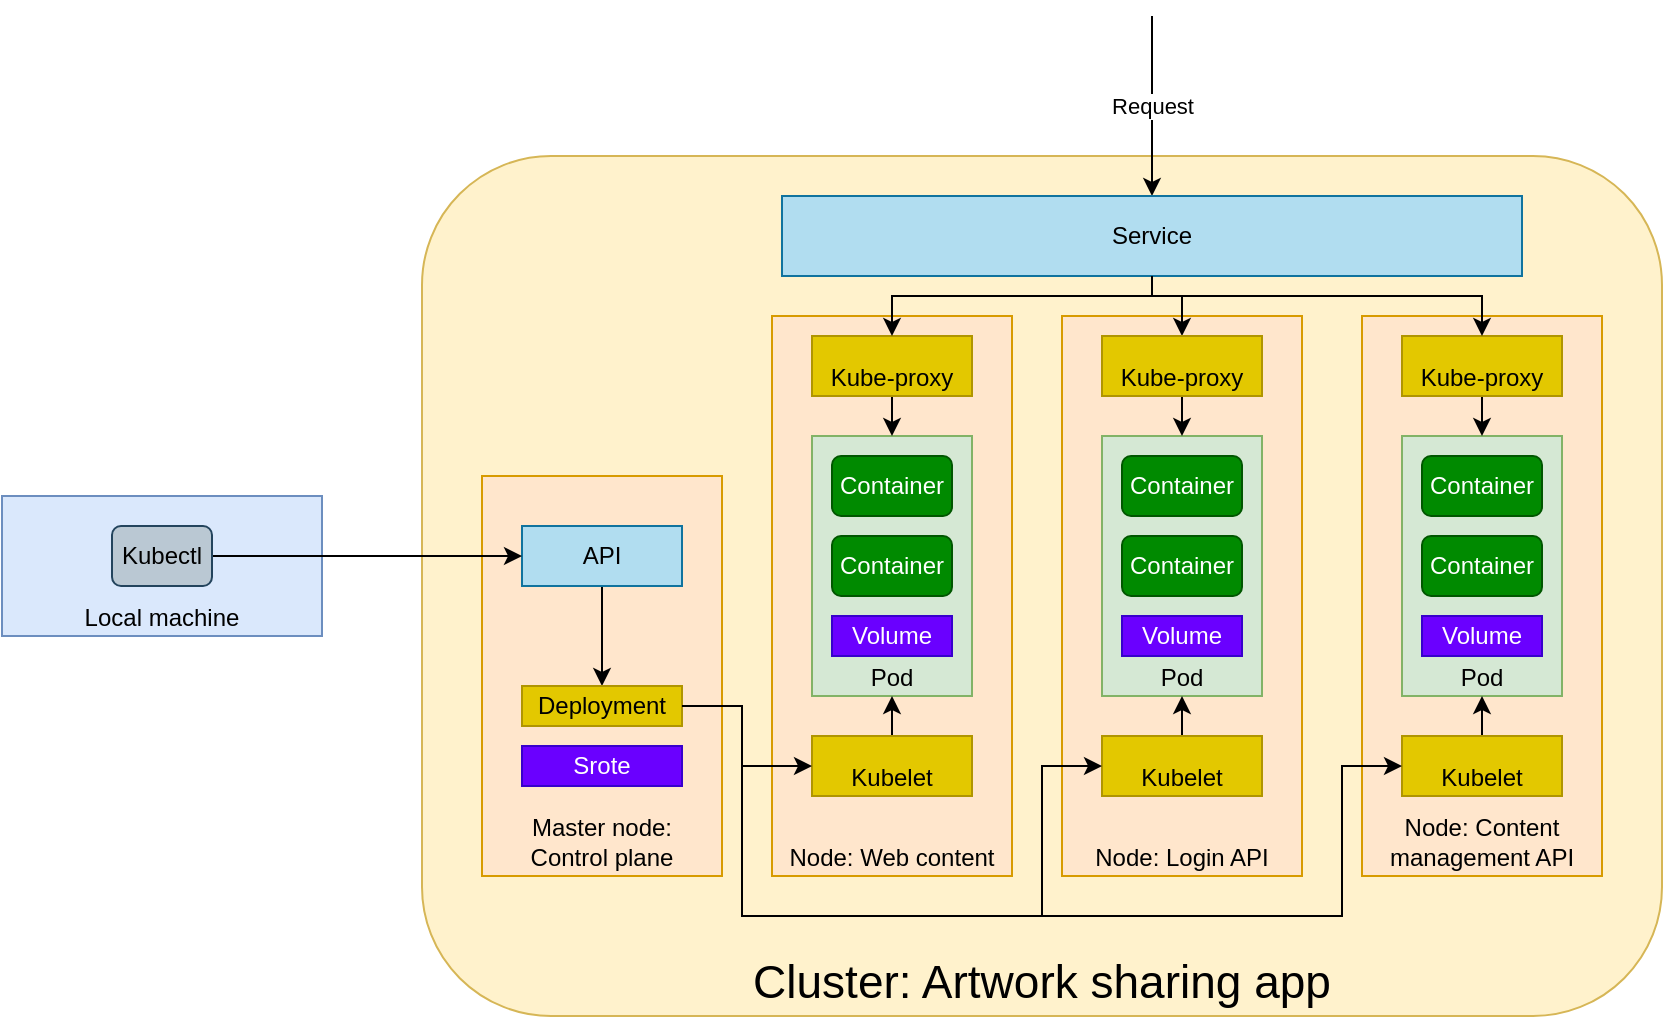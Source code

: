 <mxfile version="14.7.2" type="device"><diagram id="0eNek04YDZtKKiUmXDim" name="Page-1"><mxGraphModel dx="956" dy="464" grid="1" gridSize="10" guides="1" tooltips="1" connect="1" arrows="1" fold="1" page="1" pageScale="1" pageWidth="827" pageHeight="1169" math="0" shadow="0"><root><mxCell id="0"/><mxCell id="1" parent="0"/><mxCell id="daWIfX8C8Q5UbjuG0l1o-11" value="Cluster: Artwork sharing app" style="rounded=1;whiteSpace=wrap;html=1;verticalAlign=bottom;fillColor=#fff2cc;strokeColor=#d6b656;fontSize=23;" vertex="1" parent="1"><mxGeometry x="250" y="120" width="620" height="430" as="geometry"/></mxCell><mxCell id="daWIfX8C8Q5UbjuG0l1o-4" value="Master node:&lt;br&gt;Control plane" style="rounded=0;whiteSpace=wrap;html=1;verticalAlign=bottom;fillColor=#ffe6cc;strokeColor=#d79b00;" vertex="1" parent="1"><mxGeometry x="280" y="280" width="120" height="200" as="geometry"/></mxCell><mxCell id="daWIfX8C8Q5UbjuG0l1o-36" style="edgeStyle=orthogonalEdgeStyle;rounded=0;orthogonalLoop=1;jettySize=auto;html=1;exitX=0.5;exitY=1;exitDx=0;exitDy=0;entryX=0.5;entryY=0;entryDx=0;entryDy=0;" edge="1" parent="1" source="daWIfX8C8Q5UbjuG0l1o-3" target="daWIfX8C8Q5UbjuG0l1o-35"><mxGeometry relative="1" as="geometry"/></mxCell><mxCell id="daWIfX8C8Q5UbjuG0l1o-3" value="API" style="rounded=0;whiteSpace=wrap;html=1;verticalAlign=middle;fillColor=#b1ddf0;strokeColor=#10739e;" vertex="1" parent="1"><mxGeometry x="300" y="305" width="80" height="30" as="geometry"/></mxCell><mxCell id="daWIfX8C8Q5UbjuG0l1o-5" value="Local machine" style="rounded=0;whiteSpace=wrap;html=1;verticalAlign=bottom;fillColor=#dae8fc;strokeColor=#6c8ebf;" vertex="1" parent="1"><mxGeometry x="40" y="290" width="160" height="70" as="geometry"/></mxCell><mxCell id="daWIfX8C8Q5UbjuG0l1o-8" style="edgeStyle=orthogonalEdgeStyle;rounded=0;orthogonalLoop=1;jettySize=auto;html=1;exitX=1;exitY=0.5;exitDx=0;exitDy=0;entryX=0;entryY=0.5;entryDx=0;entryDy=0;" edge="1" parent="1" source="daWIfX8C8Q5UbjuG0l1o-6" target="daWIfX8C8Q5UbjuG0l1o-3"><mxGeometry relative="1" as="geometry"/></mxCell><mxCell id="daWIfX8C8Q5UbjuG0l1o-6" value="Kubectl" style="rounded=1;whiteSpace=wrap;html=1;fillColor=#bac8d3;strokeColor=#23445d;" vertex="1" parent="1"><mxGeometry x="95" y="305" width="50" height="30" as="geometry"/></mxCell><mxCell id="daWIfX8C8Q5UbjuG0l1o-9" value="" style="endArrow=classic;html=1;entryX=0.5;entryY=0;entryDx=0;entryDy=0;" edge="1" parent="1" target="daWIfX8C8Q5UbjuG0l1o-25"><mxGeometry relative="1" as="geometry"><mxPoint x="615" y="50" as="sourcePoint"/><mxPoint x="320" y="180" as="targetPoint"/></mxGeometry></mxCell><mxCell id="daWIfX8C8Q5UbjuG0l1o-10" value="Request" style="edgeLabel;resizable=0;html=1;align=center;verticalAlign=middle;" connectable="0" vertex="1" parent="daWIfX8C8Q5UbjuG0l1o-9"><mxGeometry relative="1" as="geometry"/></mxCell><mxCell id="daWIfX8C8Q5UbjuG0l1o-12" value="Node: Web content" style="rounded=0;whiteSpace=wrap;html=1;verticalAlign=bottom;fillColor=#ffe6cc;strokeColor=#d79b00;" vertex="1" parent="1"><mxGeometry x="425" y="200" width="120" height="280" as="geometry"/></mxCell><mxCell id="daWIfX8C8Q5UbjuG0l1o-13" value="Pod" style="rounded=0;whiteSpace=wrap;html=1;verticalAlign=bottom;fillColor=#d5e8d4;strokeColor=#82b366;" vertex="1" parent="1"><mxGeometry x="445" y="260" width="80" height="130" as="geometry"/></mxCell><mxCell id="daWIfX8C8Q5UbjuG0l1o-14" value="Container" style="rounded=1;whiteSpace=wrap;html=1;fillColor=#008a00;strokeColor=#005700;fontColor=#ffffff;" vertex="1" parent="1"><mxGeometry x="455" y="270" width="60" height="30" as="geometry"/></mxCell><mxCell id="daWIfX8C8Q5UbjuG0l1o-15" value="Container" style="rounded=1;whiteSpace=wrap;html=1;fillColor=#008a00;strokeColor=#005700;fontColor=#ffffff;" vertex="1" parent="1"><mxGeometry x="455" y="310" width="60" height="30" as="geometry"/></mxCell><mxCell id="daWIfX8C8Q5UbjuG0l1o-16" value="Node: Login API" style="rounded=0;whiteSpace=wrap;html=1;verticalAlign=bottom;fillColor=#ffe6cc;strokeColor=#d79b00;" vertex="1" parent="1"><mxGeometry x="570" y="200" width="120" height="280" as="geometry"/></mxCell><mxCell id="daWIfX8C8Q5UbjuG0l1o-17" value="Pod" style="rounded=0;whiteSpace=wrap;html=1;verticalAlign=bottom;fillColor=#d5e8d4;strokeColor=#82b366;" vertex="1" parent="1"><mxGeometry x="590" y="260" width="80" height="130" as="geometry"/></mxCell><mxCell id="daWIfX8C8Q5UbjuG0l1o-18" value="Container" style="rounded=1;whiteSpace=wrap;html=1;fillColor=#008a00;strokeColor=#005700;fontColor=#ffffff;" vertex="1" parent="1"><mxGeometry x="600" y="270" width="60" height="30" as="geometry"/></mxCell><mxCell id="daWIfX8C8Q5UbjuG0l1o-19" value="Container" style="rounded=1;whiteSpace=wrap;html=1;fillColor=#008a00;strokeColor=#005700;fontColor=#ffffff;" vertex="1" parent="1"><mxGeometry x="600" y="310" width="60" height="30" as="geometry"/></mxCell><mxCell id="daWIfX8C8Q5UbjuG0l1o-23" style="edgeStyle=orthogonalEdgeStyle;rounded=0;orthogonalLoop=1;jettySize=auto;html=1;exitX=0.5;exitY=0;exitDx=0;exitDy=0;entryX=0.5;entryY=1;entryDx=0;entryDy=0;" edge="1" parent="1" source="daWIfX8C8Q5UbjuG0l1o-21" target="daWIfX8C8Q5UbjuG0l1o-13"><mxGeometry relative="1" as="geometry"/></mxCell><mxCell id="daWIfX8C8Q5UbjuG0l1o-21" value="Kubelet" style="rounded=0;whiteSpace=wrap;html=1;verticalAlign=bottom;fillColor=#e3c800;strokeColor=#B09500;fontColor=#000000;" vertex="1" parent="1"><mxGeometry x="445" y="410" width="80" height="30" as="geometry"/></mxCell><mxCell id="daWIfX8C8Q5UbjuG0l1o-22" style="edgeStyle=orthogonalEdgeStyle;rounded=0;orthogonalLoop=1;jettySize=auto;html=1;exitX=1;exitY=0.5;exitDx=0;exitDy=0;entryX=0;entryY=0.5;entryDx=0;entryDy=0;" edge="1" parent="1" source="daWIfX8C8Q5UbjuG0l1o-35" target="daWIfX8C8Q5UbjuG0l1o-21"><mxGeometry relative="1" as="geometry"><Array as="points"><mxPoint x="410" y="395"/><mxPoint x="410" y="425"/></Array></mxGeometry></mxCell><mxCell id="daWIfX8C8Q5UbjuG0l1o-38" style="edgeStyle=orthogonalEdgeStyle;rounded=0;orthogonalLoop=1;jettySize=auto;html=1;exitX=0.5;exitY=1;exitDx=0;exitDy=0;entryX=0.5;entryY=0;entryDx=0;entryDy=0;" edge="1" parent="1" source="daWIfX8C8Q5UbjuG0l1o-24" target="daWIfX8C8Q5UbjuG0l1o-13"><mxGeometry relative="1" as="geometry"/></mxCell><mxCell id="daWIfX8C8Q5UbjuG0l1o-24" value="Kube-proxy" style="rounded=0;whiteSpace=wrap;html=1;verticalAlign=bottom;fillColor=#e3c800;strokeColor=#B09500;fontColor=#000000;" vertex="1" parent="1"><mxGeometry x="445" y="210" width="80" height="30" as="geometry"/></mxCell><mxCell id="daWIfX8C8Q5UbjuG0l1o-26" style="edgeStyle=orthogonalEdgeStyle;rounded=0;orthogonalLoop=1;jettySize=auto;html=1;exitX=0.5;exitY=1;exitDx=0;exitDy=0;entryX=0.5;entryY=0;entryDx=0;entryDy=0;" edge="1" parent="1" source="daWIfX8C8Q5UbjuG0l1o-25" target="daWIfX8C8Q5UbjuG0l1o-24"><mxGeometry relative="1" as="geometry"><Array as="points"><mxPoint x="615" y="190"/><mxPoint x="485" y="190"/></Array></mxGeometry></mxCell><mxCell id="daWIfX8C8Q5UbjuG0l1o-32" style="edgeStyle=orthogonalEdgeStyle;rounded=0;orthogonalLoop=1;jettySize=auto;html=1;exitX=0.5;exitY=1;exitDx=0;exitDy=0;entryX=0.5;entryY=0;entryDx=0;entryDy=0;" edge="1" parent="1" source="daWIfX8C8Q5UbjuG0l1o-25" target="daWIfX8C8Q5UbjuG0l1o-31"><mxGeometry relative="1" as="geometry"><Array as="points"><mxPoint x="615" y="190"/><mxPoint x="630" y="190"/></Array></mxGeometry></mxCell><mxCell id="daWIfX8C8Q5UbjuG0l1o-25" value="Service" style="rounded=0;whiteSpace=wrap;html=1;verticalAlign=middle;fillColor=#b1ddf0;strokeColor=#10739e;" vertex="1" parent="1"><mxGeometry x="430" y="140" width="370" height="40" as="geometry"/></mxCell><mxCell id="daWIfX8C8Q5UbjuG0l1o-29" style="edgeStyle=orthogonalEdgeStyle;rounded=0;orthogonalLoop=1;jettySize=auto;html=1;exitX=0.5;exitY=0;exitDx=0;exitDy=0;entryX=0.5;entryY=1;entryDx=0;entryDy=0;" edge="1" parent="1" source="daWIfX8C8Q5UbjuG0l1o-27" target="daWIfX8C8Q5UbjuG0l1o-17"><mxGeometry relative="1" as="geometry"/></mxCell><mxCell id="daWIfX8C8Q5UbjuG0l1o-27" value="Kubelet" style="rounded=0;whiteSpace=wrap;html=1;verticalAlign=bottom;fillColor=#e3c800;strokeColor=#B09500;fontColor=#000000;" vertex="1" parent="1"><mxGeometry x="590" y="410" width="80" height="30" as="geometry"/></mxCell><mxCell id="daWIfX8C8Q5UbjuG0l1o-30" style="edgeStyle=orthogonalEdgeStyle;rounded=0;orthogonalLoop=1;jettySize=auto;html=1;exitX=1;exitY=0.5;exitDx=0;exitDy=0;entryX=0;entryY=0.5;entryDx=0;entryDy=0;" edge="1" parent="1" source="daWIfX8C8Q5UbjuG0l1o-35" target="daWIfX8C8Q5UbjuG0l1o-27"><mxGeometry relative="1" as="geometry"><Array as="points"><mxPoint x="410" y="395"/><mxPoint x="410" y="500"/><mxPoint x="560" y="500"/><mxPoint x="560" y="425"/></Array></mxGeometry></mxCell><mxCell id="daWIfX8C8Q5UbjuG0l1o-39" style="edgeStyle=orthogonalEdgeStyle;rounded=0;orthogonalLoop=1;jettySize=auto;html=1;exitX=0.5;exitY=1;exitDx=0;exitDy=0;entryX=0.5;entryY=0;entryDx=0;entryDy=0;" edge="1" parent="1" source="daWIfX8C8Q5UbjuG0l1o-31" target="daWIfX8C8Q5UbjuG0l1o-17"><mxGeometry relative="1" as="geometry"/></mxCell><mxCell id="daWIfX8C8Q5UbjuG0l1o-31" value="Kube-proxy" style="rounded=0;whiteSpace=wrap;html=1;verticalAlign=bottom;fillColor=#e3c800;strokeColor=#B09500;fontColor=#000000;" vertex="1" parent="1"><mxGeometry x="590" y="210" width="80" height="30" as="geometry"/></mxCell><mxCell id="daWIfX8C8Q5UbjuG0l1o-35" value="Deployment" style="rounded=0;whiteSpace=wrap;html=1;verticalAlign=middle;fillColor=#e3c800;strokeColor=#B09500;fontColor=#000000;" vertex="1" parent="1"><mxGeometry x="300" y="385" width="80" height="20" as="geometry"/></mxCell><mxCell id="daWIfX8C8Q5UbjuG0l1o-40" value="Node: Content management API" style="rounded=0;whiteSpace=wrap;html=1;verticalAlign=bottom;fillColor=#ffe6cc;strokeColor=#d79b00;" vertex="1" parent="1"><mxGeometry x="720" y="200" width="120" height="280" as="geometry"/></mxCell><mxCell id="daWIfX8C8Q5UbjuG0l1o-41" value="Pod" style="rounded=0;whiteSpace=wrap;html=1;verticalAlign=bottom;fillColor=#d5e8d4;strokeColor=#82b366;" vertex="1" parent="1"><mxGeometry x="740" y="260" width="80" height="130" as="geometry"/></mxCell><mxCell id="daWIfX8C8Q5UbjuG0l1o-42" value="Container" style="rounded=1;whiteSpace=wrap;html=1;fillColor=#008a00;strokeColor=#005700;fontColor=#ffffff;" vertex="1" parent="1"><mxGeometry x="750" y="270" width="60" height="30" as="geometry"/></mxCell><mxCell id="daWIfX8C8Q5UbjuG0l1o-43" value="Container" style="rounded=1;whiteSpace=wrap;html=1;fillColor=#008a00;strokeColor=#005700;fontColor=#ffffff;" vertex="1" parent="1"><mxGeometry x="750" y="310" width="60" height="30" as="geometry"/></mxCell><mxCell id="daWIfX8C8Q5UbjuG0l1o-44" style="edgeStyle=orthogonalEdgeStyle;rounded=0;orthogonalLoop=1;jettySize=auto;html=1;exitX=0.5;exitY=0;exitDx=0;exitDy=0;entryX=0.5;entryY=1;entryDx=0;entryDy=0;" edge="1" parent="1" source="daWIfX8C8Q5UbjuG0l1o-45" target="daWIfX8C8Q5UbjuG0l1o-41"><mxGeometry relative="1" as="geometry"/></mxCell><mxCell id="daWIfX8C8Q5UbjuG0l1o-45" value="Kubelet" style="rounded=0;whiteSpace=wrap;html=1;verticalAlign=bottom;fillColor=#e3c800;strokeColor=#B09500;fontColor=#000000;" vertex="1" parent="1"><mxGeometry x="740" y="410" width="80" height="30" as="geometry"/></mxCell><mxCell id="daWIfX8C8Q5UbjuG0l1o-46" style="edgeStyle=orthogonalEdgeStyle;rounded=0;orthogonalLoop=1;jettySize=auto;html=1;exitX=0.5;exitY=1;exitDx=0;exitDy=0;entryX=0.5;entryY=0;entryDx=0;entryDy=0;" edge="1" parent="1" source="daWIfX8C8Q5UbjuG0l1o-47" target="daWIfX8C8Q5UbjuG0l1o-41"><mxGeometry relative="1" as="geometry"/></mxCell><mxCell id="daWIfX8C8Q5UbjuG0l1o-47" value="Kube-proxy" style="rounded=0;whiteSpace=wrap;html=1;verticalAlign=bottom;fillColor=#e3c800;strokeColor=#B09500;fontColor=#000000;" vertex="1" parent="1"><mxGeometry x="740" y="210" width="80" height="30" as="geometry"/></mxCell><mxCell id="daWIfX8C8Q5UbjuG0l1o-49" style="edgeStyle=orthogonalEdgeStyle;rounded=0;orthogonalLoop=1;jettySize=auto;html=1;exitX=1;exitY=0.5;exitDx=0;exitDy=0;entryX=0;entryY=0.5;entryDx=0;entryDy=0;" edge="1" parent="1" source="daWIfX8C8Q5UbjuG0l1o-35" target="daWIfX8C8Q5UbjuG0l1o-45"><mxGeometry relative="1" as="geometry"><Array as="points"><mxPoint x="410" y="395"/><mxPoint x="410" y="500"/><mxPoint x="710" y="500"/><mxPoint x="710" y="425"/></Array></mxGeometry></mxCell><mxCell id="daWIfX8C8Q5UbjuG0l1o-50" value="Srote" style="rounded=0;whiteSpace=wrap;html=1;verticalAlign=middle;fillColor=#6a00ff;strokeColor=#3700CC;fontColor=#ffffff;" vertex="1" parent="1"><mxGeometry x="300" y="415" width="80" height="20" as="geometry"/></mxCell><mxCell id="daWIfX8C8Q5UbjuG0l1o-51" value="Volume" style="rounded=0;whiteSpace=wrap;html=1;verticalAlign=middle;fillColor=#6a00ff;strokeColor=#3700CC;fontColor=#ffffff;" vertex="1" parent="1"><mxGeometry x="455" y="350" width="60" height="20" as="geometry"/></mxCell><mxCell id="daWIfX8C8Q5UbjuG0l1o-52" value="Volume" style="rounded=0;whiteSpace=wrap;html=1;verticalAlign=middle;fillColor=#6a00ff;strokeColor=#3700CC;fontColor=#ffffff;" vertex="1" parent="1"><mxGeometry x="600" y="350" width="60" height="20" as="geometry"/></mxCell><mxCell id="daWIfX8C8Q5UbjuG0l1o-53" value="Volume" style="rounded=0;whiteSpace=wrap;html=1;verticalAlign=middle;fillColor=#6a00ff;strokeColor=#3700CC;fontColor=#ffffff;" vertex="1" parent="1"><mxGeometry x="750" y="350" width="60" height="20" as="geometry"/></mxCell><mxCell id="daWIfX8C8Q5UbjuG0l1o-48" style="edgeStyle=orthogonalEdgeStyle;rounded=0;orthogonalLoop=1;jettySize=auto;html=1;exitX=0.5;exitY=1;exitDx=0;exitDy=0;entryX=0.5;entryY=0;entryDx=0;entryDy=0;" edge="1" parent="1" source="daWIfX8C8Q5UbjuG0l1o-25" target="daWIfX8C8Q5UbjuG0l1o-47"><mxGeometry relative="1" as="geometry"><Array as="points"><mxPoint x="615" y="190"/><mxPoint x="780" y="190"/></Array></mxGeometry></mxCell></root></mxGraphModel></diagram></mxfile>